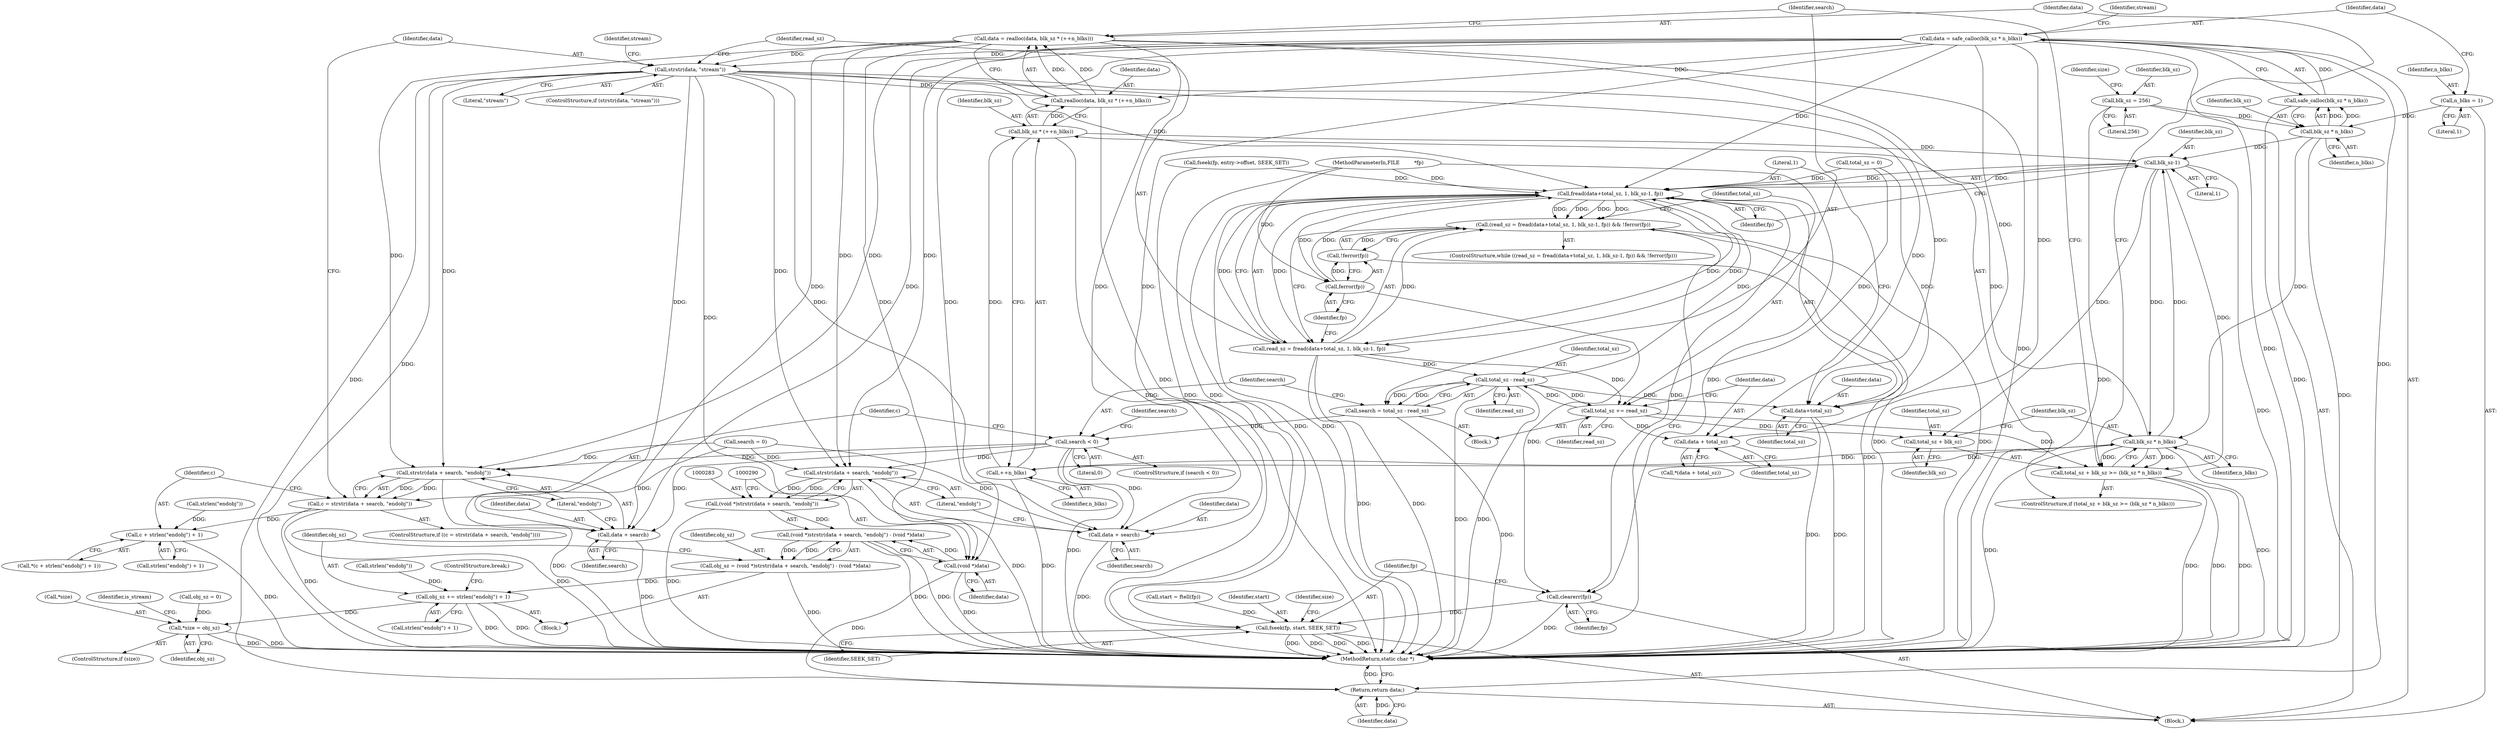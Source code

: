 digraph "0_pdfresurrect_0c4120fffa3dffe97b95c486a120eded82afe8a6_3@pointer" {
"1000241" [label="(Call,data = realloc(data, blk_sz * (++n_blks)))"];
"1000243" [label="(Call,realloc(data, blk_sz * (++n_blks)))"];
"1000301" [label="(Call,strstr(data, \"stream\"))"];
"1000241" [label="(Call,data = realloc(data, blk_sz * (++n_blks)))"];
"1000198" [label="(Call,data = safe_calloc(blk_sz * n_blks))"];
"1000200" [label="(Call,safe_calloc(blk_sz * n_blks))"];
"1000201" [label="(Call,blk_sz * n_blks)"];
"1000114" [label="(Call,blk_sz = 256)"];
"1000195" [label="(Call,n_blks = 1)"];
"1000245" [label="(Call,blk_sz * (++n_blks))"];
"1000238" [label="(Call,blk_sz * n_blks)"];
"1000216" [label="(Call,blk_sz-1)"];
"1000247" [label="(Call,++n_blks)"];
"1000264" [label="(Call,strstr(data + search, \"endobj\"))"];
"1000262" [label="(Call,c = strstr(data + search, \"endobj\"))"];
"1000272" [label="(Call,c + strlen(\"endobj\") + 1)"];
"1000265" [label="(Call,data + search)"];
"1000284" [label="(Call,strstr(data + search, \"endobj\"))"];
"1000282" [label="(Call,(void *)strstr(data + search, \"endobj\"))"];
"1000281" [label="(Call,(void *)strstr(data + search, \"endobj\") - (void *)data)"];
"1000279" [label="(Call,obj_sz = (void *)strstr(data + search, \"endobj\") - (void *)data)"];
"1000292" [label="(Call,obj_sz += strlen(\"endobj\") + 1)"];
"1000315" [label="(Call,*size = obj_sz)"];
"1000285" [label="(Call,data + search)"];
"1000289" [label="(Call,(void *)data)"];
"1000325" [label="(Return,return data;)"];
"1000211" [label="(Call,fread(data+total_sz, 1, blk_sz-1, fp))"];
"1000208" [label="(Call,(read_sz = fread(data+total_sz, 1, blk_sz-1, fp)) && !ferror(fp))"];
"1000209" [label="(Call,read_sz = fread(data+total_sz, 1, blk_sz-1, fp))"];
"1000224" [label="(Call,total_sz += read_sz)"];
"1000229" [label="(Call,data + total_sz)"];
"1000234" [label="(Call,total_sz + blk_sz >= (blk_sz * n_blks))"];
"1000235" [label="(Call,total_sz + blk_sz)"];
"1000251" [label="(Call,total_sz - read_sz)"];
"1000212" [label="(Call,data+total_sz)"];
"1000249" [label="(Call,search = total_sz - read_sz)"];
"1000255" [label="(Call,search < 0)"];
"1000221" [label="(Call,ferror(fp))"];
"1000220" [label="(Call,!ferror(fp))"];
"1000307" [label="(Call,clearerr(fp))"];
"1000309" [label="(Call,fseek(fp, start, SEEK_SET))"];
"1000219" [label="(Identifier,fp)"];
"1000263" [label="(Identifier,c)"];
"1000274" [label="(Call,strlen(\"endobj\") + 1)"];
"1000249" [label="(Call,search = total_sz - read_sz)"];
"1000116" [label="(Literal,256)"];
"1000245" [label="(Call,blk_sz * (++n_blks))"];
"1000272" [label="(Call,c + strlen(\"endobj\") + 1)"];
"1000257" [label="(Literal,0)"];
"1000250" [label="(Identifier,search)"];
"1000320" [label="(Identifier,is_stream)"];
"1000303" [label="(Literal,\"stream\")"];
"1000213" [label="(Identifier,data)"];
"1000280" [label="(Identifier,obj_sz)"];
"1000199" [label="(Identifier,data)"];
"1000266" [label="(Identifier,data)"];
"1000192" [label="(Call,total_sz = 0)"];
"1000107" [label="(MethodParameterIn,FILE         *fp)"];
"1000229" [label="(Call,data + total_sz)"];
"1000291" [label="(Identifier,data)"];
"1000292" [label="(Call,obj_sz += strlen(\"endobj\") + 1)"];
"1000275" [label="(Call,strlen(\"endobj\"))"];
"1000281" [label="(Call,(void *)strstr(data + search, \"endobj\") - (void *)data)"];
"1000254" [label="(ControlStructure,if (search < 0))"];
"1000196" [label="(Identifier,n_blks)"];
"1000239" [label="(Identifier,blk_sz)"];
"1000282" [label="(Call,(void *)strstr(data + search, \"endobj\"))"];
"1000230" [label="(Identifier,data)"];
"1000312" [label="(Identifier,SEEK_SET)"];
"1000222" [label="(Identifier,fp)"];
"1000327" [label="(MethodReturn,static char *)"];
"1000183" [label="(Call,fseek(fp, entry->offset, SEEK_SET))"];
"1000212" [label="(Call,data+total_sz)"];
"1000228" [label="(Call,*(data + total_sz))"];
"1000293" [label="(Identifier,obj_sz)"];
"1000300" [label="(ControlStructure,if (strstr(data, \"stream\")))"];
"1000288" [label="(Literal,\"endobj\")"];
"1000261" [label="(ControlStructure,if ((c = strstr(data + search, \"endobj\"))))"];
"1000243" [label="(Call,realloc(data, blk_sz * (++n_blks)))"];
"1000294" [label="(Call,strlen(\"endobj\") + 1)"];
"1000286" [label="(Identifier,data)"];
"1000211" [label="(Call,fread(data+total_sz, 1, blk_sz-1, fp))"];
"1000203" [label="(Identifier,n_blks)"];
"1000236" [label="(Identifier,total_sz)"];
"1000140" [label="(Call,start = ftell(fp))"];
"1000309" [label="(Call,fseek(fp, start, SEEK_SET))"];
"1000205" [label="(Identifier,stream)"];
"1000318" [label="(Identifier,obj_sz)"];
"1000307" [label="(Call,clearerr(fp))"];
"1000233" [label="(ControlStructure,if (total_sz + blk_sz >= (blk_sz * n_blks)))"];
"1000284" [label="(Call,strstr(data + search, \"endobj\"))"];
"1000313" [label="(ControlStructure,if (size))"];
"1000287" [label="(Identifier,search)"];
"1000259" [label="(Identifier,search)"];
"1000221" [label="(Call,ferror(fp))"];
"1000244" [label="(Identifier,data)"];
"1000235" [label="(Call,total_sz + blk_sz)"];
"1000207" [label="(ControlStructure,while ((read_sz = fread(data+total_sz, 1, blk_sz-1, fp)) && !ferror(fp)))"];
"1000237" [label="(Identifier,blk_sz)"];
"1000267" [label="(Identifier,search)"];
"1000298" [label="(ControlStructure,break;)"];
"1000231" [label="(Identifier,total_sz)"];
"1000251" [label="(Call,total_sz - read_sz)"];
"1000240" [label="(Identifier,n_blks)"];
"1000217" [label="(Identifier,blk_sz)"];
"1000268" [label="(Literal,\"endobj\")"];
"1000224" [label="(Call,total_sz += read_sz)"];
"1000129" [label="(Identifier,size)"];
"1000295" [label="(Call,strlen(\"endobj\"))"];
"1000302" [label="(Identifier,data)"];
"1000225" [label="(Identifier,total_sz)"];
"1000311" [label="(Identifier,start)"];
"1000215" [label="(Literal,1)"];
"1000115" [label="(Identifier,blk_sz)"];
"1000201" [label="(Call,blk_sz * n_blks)"];
"1000315" [label="(Call,*size = obj_sz)"];
"1000279" [label="(Call,obj_sz = (void *)strstr(data + search, \"endobj\") - (void *)data)"];
"1000189" [label="(Call,obj_sz = 0)"];
"1000247" [label="(Call,++n_blks)"];
"1000209" [label="(Call,read_sz = fread(data+total_sz, 1, blk_sz-1, fp))"];
"1000256" [label="(Identifier,search)"];
"1000200" [label="(Call,safe_calloc(blk_sz * n_blks))"];
"1000314" [label="(Identifier,size)"];
"1000264" [label="(Call,strstr(data + search, \"endobj\"))"];
"1000310" [label="(Identifier,fp)"];
"1000195" [label="(Call,n_blks = 1)"];
"1000112" [label="(Block,)"];
"1000220" [label="(Call,!ferror(fp))"];
"1000218" [label="(Literal,1)"];
"1000325" [label="(Return,return data;)"];
"1000223" [label="(Block,)"];
"1000253" [label="(Identifier,read_sz)"];
"1000234" [label="(Call,total_sz + blk_sz >= (blk_sz * n_blks))"];
"1000202" [label="(Identifier,blk_sz)"];
"1000248" [label="(Identifier,n_blks)"];
"1000246" [label="(Identifier,blk_sz)"];
"1000198" [label="(Call,data = safe_calloc(blk_sz * n_blks))"];
"1000197" [label="(Literal,1)"];
"1000269" [label="(Block,)"];
"1000273" [label="(Identifier,c)"];
"1000326" [label="(Identifier,data)"];
"1000265" [label="(Call,data + search)"];
"1000271" [label="(Call,*(c + strlen(\"endobj\") + 1))"];
"1000214" [label="(Identifier,total_sz)"];
"1000216" [label="(Call,blk_sz-1)"];
"1000242" [label="(Identifier,data)"];
"1000262" [label="(Call,c = strstr(data + search, \"endobj\"))"];
"1000210" [label="(Identifier,read_sz)"];
"1000258" [label="(Call,search = 0)"];
"1000289" [label="(Call,(void *)data)"];
"1000305" [label="(Identifier,stream)"];
"1000301" [label="(Call,strstr(data, \"stream\"))"];
"1000241" [label="(Call,data = realloc(data, blk_sz * (++n_blks)))"];
"1000208" [label="(Call,(read_sz = fread(data+total_sz, 1, blk_sz-1, fp)) && !ferror(fp))"];
"1000114" [label="(Call,blk_sz = 256)"];
"1000238" [label="(Call,blk_sz * n_blks)"];
"1000308" [label="(Identifier,fp)"];
"1000285" [label="(Call,data + search)"];
"1000316" [label="(Call,*size)"];
"1000252" [label="(Identifier,total_sz)"];
"1000226" [label="(Identifier,read_sz)"];
"1000255" [label="(Call,search < 0)"];
"1000241" -> "1000233"  [label="AST: "];
"1000241" -> "1000243"  [label="CFG: "];
"1000242" -> "1000241"  [label="AST: "];
"1000243" -> "1000241"  [label="AST: "];
"1000250" -> "1000241"  [label="CFG: "];
"1000241" -> "1000327"  [label="DDG: "];
"1000243" -> "1000241"  [label="DDG: "];
"1000243" -> "1000241"  [label="DDG: "];
"1000241" -> "1000264"  [label="DDG: "];
"1000241" -> "1000265"  [label="DDG: "];
"1000241" -> "1000284"  [label="DDG: "];
"1000241" -> "1000285"  [label="DDG: "];
"1000241" -> "1000289"  [label="DDG: "];
"1000241" -> "1000301"  [label="DDG: "];
"1000243" -> "1000245"  [label="CFG: "];
"1000244" -> "1000243"  [label="AST: "];
"1000245" -> "1000243"  [label="AST: "];
"1000243" -> "1000327"  [label="DDG: "];
"1000301" -> "1000243"  [label="DDG: "];
"1000198" -> "1000243"  [label="DDG: "];
"1000245" -> "1000243"  [label="DDG: "];
"1000301" -> "1000300"  [label="AST: "];
"1000301" -> "1000303"  [label="CFG: "];
"1000302" -> "1000301"  [label="AST: "];
"1000303" -> "1000301"  [label="AST: "];
"1000210" -> "1000301"  [label="CFG: "];
"1000305" -> "1000301"  [label="CFG: "];
"1000301" -> "1000327"  [label="DDG: "];
"1000301" -> "1000211"  [label="DDG: "];
"1000301" -> "1000212"  [label="DDG: "];
"1000301" -> "1000229"  [label="DDG: "];
"1000301" -> "1000264"  [label="DDG: "];
"1000301" -> "1000265"  [label="DDG: "];
"1000301" -> "1000284"  [label="DDG: "];
"1000301" -> "1000285"  [label="DDG: "];
"1000301" -> "1000289"  [label="DDG: "];
"1000198" -> "1000301"  [label="DDG: "];
"1000301" -> "1000325"  [label="DDG: "];
"1000198" -> "1000112"  [label="AST: "];
"1000198" -> "1000200"  [label="CFG: "];
"1000199" -> "1000198"  [label="AST: "];
"1000200" -> "1000198"  [label="AST: "];
"1000205" -> "1000198"  [label="CFG: "];
"1000198" -> "1000327"  [label="DDG: "];
"1000200" -> "1000198"  [label="DDG: "];
"1000198" -> "1000211"  [label="DDG: "];
"1000198" -> "1000212"  [label="DDG: "];
"1000198" -> "1000229"  [label="DDG: "];
"1000198" -> "1000264"  [label="DDG: "];
"1000198" -> "1000265"  [label="DDG: "];
"1000198" -> "1000284"  [label="DDG: "];
"1000198" -> "1000285"  [label="DDG: "];
"1000198" -> "1000289"  [label="DDG: "];
"1000198" -> "1000325"  [label="DDG: "];
"1000200" -> "1000201"  [label="CFG: "];
"1000201" -> "1000200"  [label="AST: "];
"1000200" -> "1000327"  [label="DDG: "];
"1000201" -> "1000200"  [label="DDG: "];
"1000201" -> "1000200"  [label="DDG: "];
"1000201" -> "1000203"  [label="CFG: "];
"1000202" -> "1000201"  [label="AST: "];
"1000203" -> "1000201"  [label="AST: "];
"1000201" -> "1000327"  [label="DDG: "];
"1000114" -> "1000201"  [label="DDG: "];
"1000195" -> "1000201"  [label="DDG: "];
"1000201" -> "1000216"  [label="DDG: "];
"1000201" -> "1000238"  [label="DDG: "];
"1000114" -> "1000112"  [label="AST: "];
"1000114" -> "1000116"  [label="CFG: "];
"1000115" -> "1000114"  [label="AST: "];
"1000116" -> "1000114"  [label="AST: "];
"1000129" -> "1000114"  [label="CFG: "];
"1000114" -> "1000327"  [label="DDG: "];
"1000195" -> "1000112"  [label="AST: "];
"1000195" -> "1000197"  [label="CFG: "];
"1000196" -> "1000195"  [label="AST: "];
"1000197" -> "1000195"  [label="AST: "];
"1000199" -> "1000195"  [label="CFG: "];
"1000245" -> "1000247"  [label="CFG: "];
"1000246" -> "1000245"  [label="AST: "];
"1000247" -> "1000245"  [label="AST: "];
"1000245" -> "1000327"  [label="DDG: "];
"1000245" -> "1000216"  [label="DDG: "];
"1000238" -> "1000245"  [label="DDG: "];
"1000247" -> "1000245"  [label="DDG: "];
"1000238" -> "1000234"  [label="AST: "];
"1000238" -> "1000240"  [label="CFG: "];
"1000239" -> "1000238"  [label="AST: "];
"1000240" -> "1000238"  [label="AST: "];
"1000234" -> "1000238"  [label="CFG: "];
"1000238" -> "1000327"  [label="DDG: "];
"1000238" -> "1000327"  [label="DDG: "];
"1000238" -> "1000216"  [label="DDG: "];
"1000238" -> "1000234"  [label="DDG: "];
"1000238" -> "1000234"  [label="DDG: "];
"1000216" -> "1000238"  [label="DDG: "];
"1000247" -> "1000238"  [label="DDG: "];
"1000238" -> "1000247"  [label="DDG: "];
"1000216" -> "1000211"  [label="AST: "];
"1000216" -> "1000218"  [label="CFG: "];
"1000217" -> "1000216"  [label="AST: "];
"1000218" -> "1000216"  [label="AST: "];
"1000219" -> "1000216"  [label="CFG: "];
"1000216" -> "1000327"  [label="DDG: "];
"1000216" -> "1000211"  [label="DDG: "];
"1000216" -> "1000211"  [label="DDG: "];
"1000216" -> "1000234"  [label="DDG: "];
"1000216" -> "1000235"  [label="DDG: "];
"1000247" -> "1000248"  [label="CFG: "];
"1000248" -> "1000247"  [label="AST: "];
"1000247" -> "1000327"  [label="DDG: "];
"1000264" -> "1000262"  [label="AST: "];
"1000264" -> "1000268"  [label="CFG: "];
"1000265" -> "1000264"  [label="AST: "];
"1000268" -> "1000264"  [label="AST: "];
"1000262" -> "1000264"  [label="CFG: "];
"1000264" -> "1000327"  [label="DDG: "];
"1000264" -> "1000262"  [label="DDG: "];
"1000264" -> "1000262"  [label="DDG: "];
"1000258" -> "1000264"  [label="DDG: "];
"1000255" -> "1000264"  [label="DDG: "];
"1000262" -> "1000261"  [label="AST: "];
"1000263" -> "1000262"  [label="AST: "];
"1000273" -> "1000262"  [label="CFG: "];
"1000302" -> "1000262"  [label="CFG: "];
"1000262" -> "1000327"  [label="DDG: "];
"1000262" -> "1000327"  [label="DDG: "];
"1000262" -> "1000272"  [label="DDG: "];
"1000272" -> "1000271"  [label="AST: "];
"1000272" -> "1000274"  [label="CFG: "];
"1000273" -> "1000272"  [label="AST: "];
"1000274" -> "1000272"  [label="AST: "];
"1000271" -> "1000272"  [label="CFG: "];
"1000272" -> "1000327"  [label="DDG: "];
"1000275" -> "1000272"  [label="DDG: "];
"1000265" -> "1000267"  [label="CFG: "];
"1000266" -> "1000265"  [label="AST: "];
"1000267" -> "1000265"  [label="AST: "];
"1000268" -> "1000265"  [label="CFG: "];
"1000265" -> "1000327"  [label="DDG: "];
"1000258" -> "1000265"  [label="DDG: "];
"1000255" -> "1000265"  [label="DDG: "];
"1000284" -> "1000282"  [label="AST: "];
"1000284" -> "1000288"  [label="CFG: "];
"1000285" -> "1000284"  [label="AST: "];
"1000288" -> "1000284"  [label="AST: "];
"1000282" -> "1000284"  [label="CFG: "];
"1000284" -> "1000327"  [label="DDG: "];
"1000284" -> "1000282"  [label="DDG: "];
"1000284" -> "1000282"  [label="DDG: "];
"1000258" -> "1000284"  [label="DDG: "];
"1000255" -> "1000284"  [label="DDG: "];
"1000282" -> "1000281"  [label="AST: "];
"1000283" -> "1000282"  [label="AST: "];
"1000290" -> "1000282"  [label="CFG: "];
"1000282" -> "1000327"  [label="DDG: "];
"1000282" -> "1000281"  [label="DDG: "];
"1000281" -> "1000279"  [label="AST: "];
"1000281" -> "1000289"  [label="CFG: "];
"1000289" -> "1000281"  [label="AST: "];
"1000279" -> "1000281"  [label="CFG: "];
"1000281" -> "1000327"  [label="DDG: "];
"1000281" -> "1000327"  [label="DDG: "];
"1000281" -> "1000279"  [label="DDG: "];
"1000281" -> "1000279"  [label="DDG: "];
"1000289" -> "1000281"  [label="DDG: "];
"1000279" -> "1000269"  [label="AST: "];
"1000280" -> "1000279"  [label="AST: "];
"1000293" -> "1000279"  [label="CFG: "];
"1000279" -> "1000327"  [label="DDG: "];
"1000279" -> "1000292"  [label="DDG: "];
"1000292" -> "1000269"  [label="AST: "];
"1000292" -> "1000294"  [label="CFG: "];
"1000293" -> "1000292"  [label="AST: "];
"1000294" -> "1000292"  [label="AST: "];
"1000298" -> "1000292"  [label="CFG: "];
"1000292" -> "1000327"  [label="DDG: "];
"1000292" -> "1000327"  [label="DDG: "];
"1000295" -> "1000292"  [label="DDG: "];
"1000292" -> "1000315"  [label="DDG: "];
"1000315" -> "1000313"  [label="AST: "];
"1000315" -> "1000318"  [label="CFG: "];
"1000316" -> "1000315"  [label="AST: "];
"1000318" -> "1000315"  [label="AST: "];
"1000320" -> "1000315"  [label="CFG: "];
"1000315" -> "1000327"  [label="DDG: "];
"1000315" -> "1000327"  [label="DDG: "];
"1000189" -> "1000315"  [label="DDG: "];
"1000285" -> "1000287"  [label="CFG: "];
"1000286" -> "1000285"  [label="AST: "];
"1000287" -> "1000285"  [label="AST: "];
"1000288" -> "1000285"  [label="CFG: "];
"1000285" -> "1000327"  [label="DDG: "];
"1000258" -> "1000285"  [label="DDG: "];
"1000255" -> "1000285"  [label="DDG: "];
"1000289" -> "1000291"  [label="CFG: "];
"1000290" -> "1000289"  [label="AST: "];
"1000291" -> "1000289"  [label="AST: "];
"1000289" -> "1000327"  [label="DDG: "];
"1000289" -> "1000325"  [label="DDG: "];
"1000325" -> "1000112"  [label="AST: "];
"1000325" -> "1000326"  [label="CFG: "];
"1000326" -> "1000325"  [label="AST: "];
"1000327" -> "1000325"  [label="CFG: "];
"1000325" -> "1000327"  [label="DDG: "];
"1000326" -> "1000325"  [label="DDG: "];
"1000211" -> "1000209"  [label="AST: "];
"1000211" -> "1000219"  [label="CFG: "];
"1000212" -> "1000211"  [label="AST: "];
"1000215" -> "1000211"  [label="AST: "];
"1000219" -> "1000211"  [label="AST: "];
"1000209" -> "1000211"  [label="CFG: "];
"1000211" -> "1000327"  [label="DDG: "];
"1000211" -> "1000327"  [label="DDG: "];
"1000211" -> "1000208"  [label="DDG: "];
"1000211" -> "1000208"  [label="DDG: "];
"1000211" -> "1000208"  [label="DDG: "];
"1000211" -> "1000208"  [label="DDG: "];
"1000211" -> "1000209"  [label="DDG: "];
"1000211" -> "1000209"  [label="DDG: "];
"1000211" -> "1000209"  [label="DDG: "];
"1000211" -> "1000209"  [label="DDG: "];
"1000251" -> "1000211"  [label="DDG: "];
"1000192" -> "1000211"  [label="DDG: "];
"1000183" -> "1000211"  [label="DDG: "];
"1000221" -> "1000211"  [label="DDG: "];
"1000107" -> "1000211"  [label="DDG: "];
"1000211" -> "1000221"  [label="DDG: "];
"1000211" -> "1000307"  [label="DDG: "];
"1000208" -> "1000207"  [label="AST: "];
"1000208" -> "1000209"  [label="CFG: "];
"1000208" -> "1000220"  [label="CFG: "];
"1000209" -> "1000208"  [label="AST: "];
"1000220" -> "1000208"  [label="AST: "];
"1000225" -> "1000208"  [label="CFG: "];
"1000308" -> "1000208"  [label="CFG: "];
"1000208" -> "1000327"  [label="DDG: "];
"1000208" -> "1000327"  [label="DDG: "];
"1000209" -> "1000208"  [label="DDG: "];
"1000220" -> "1000208"  [label="DDG: "];
"1000210" -> "1000209"  [label="AST: "];
"1000222" -> "1000209"  [label="CFG: "];
"1000209" -> "1000327"  [label="DDG: "];
"1000209" -> "1000327"  [label="DDG: "];
"1000209" -> "1000224"  [label="DDG: "];
"1000209" -> "1000251"  [label="DDG: "];
"1000224" -> "1000223"  [label="AST: "];
"1000224" -> "1000226"  [label="CFG: "];
"1000225" -> "1000224"  [label="AST: "];
"1000226" -> "1000224"  [label="AST: "];
"1000230" -> "1000224"  [label="CFG: "];
"1000251" -> "1000224"  [label="DDG: "];
"1000192" -> "1000224"  [label="DDG: "];
"1000224" -> "1000229"  [label="DDG: "];
"1000224" -> "1000234"  [label="DDG: "];
"1000224" -> "1000235"  [label="DDG: "];
"1000224" -> "1000251"  [label="DDG: "];
"1000229" -> "1000228"  [label="AST: "];
"1000229" -> "1000231"  [label="CFG: "];
"1000230" -> "1000229"  [label="AST: "];
"1000231" -> "1000229"  [label="AST: "];
"1000228" -> "1000229"  [label="CFG: "];
"1000234" -> "1000233"  [label="AST: "];
"1000235" -> "1000234"  [label="AST: "];
"1000242" -> "1000234"  [label="CFG: "];
"1000250" -> "1000234"  [label="CFG: "];
"1000234" -> "1000327"  [label="DDG: "];
"1000234" -> "1000327"  [label="DDG: "];
"1000234" -> "1000327"  [label="DDG: "];
"1000235" -> "1000237"  [label="CFG: "];
"1000236" -> "1000235"  [label="AST: "];
"1000237" -> "1000235"  [label="AST: "];
"1000239" -> "1000235"  [label="CFG: "];
"1000251" -> "1000249"  [label="AST: "];
"1000251" -> "1000253"  [label="CFG: "];
"1000252" -> "1000251"  [label="AST: "];
"1000253" -> "1000251"  [label="AST: "];
"1000249" -> "1000251"  [label="CFG: "];
"1000251" -> "1000327"  [label="DDG: "];
"1000251" -> "1000327"  [label="DDG: "];
"1000251" -> "1000212"  [label="DDG: "];
"1000251" -> "1000249"  [label="DDG: "];
"1000251" -> "1000249"  [label="DDG: "];
"1000212" -> "1000214"  [label="CFG: "];
"1000213" -> "1000212"  [label="AST: "];
"1000214" -> "1000212"  [label="AST: "];
"1000215" -> "1000212"  [label="CFG: "];
"1000212" -> "1000327"  [label="DDG: "];
"1000212" -> "1000327"  [label="DDG: "];
"1000192" -> "1000212"  [label="DDG: "];
"1000249" -> "1000223"  [label="AST: "];
"1000250" -> "1000249"  [label="AST: "];
"1000256" -> "1000249"  [label="CFG: "];
"1000249" -> "1000327"  [label="DDG: "];
"1000249" -> "1000255"  [label="DDG: "];
"1000255" -> "1000254"  [label="AST: "];
"1000255" -> "1000257"  [label="CFG: "];
"1000256" -> "1000255"  [label="AST: "];
"1000257" -> "1000255"  [label="AST: "];
"1000259" -> "1000255"  [label="CFG: "];
"1000263" -> "1000255"  [label="CFG: "];
"1000255" -> "1000327"  [label="DDG: "];
"1000221" -> "1000220"  [label="AST: "];
"1000221" -> "1000222"  [label="CFG: "];
"1000222" -> "1000221"  [label="AST: "];
"1000220" -> "1000221"  [label="CFG: "];
"1000221" -> "1000220"  [label="DDG: "];
"1000107" -> "1000221"  [label="DDG: "];
"1000221" -> "1000307"  [label="DDG: "];
"1000220" -> "1000327"  [label="DDG: "];
"1000307" -> "1000112"  [label="AST: "];
"1000307" -> "1000308"  [label="CFG: "];
"1000308" -> "1000307"  [label="AST: "];
"1000310" -> "1000307"  [label="CFG: "];
"1000307" -> "1000327"  [label="DDG: "];
"1000107" -> "1000307"  [label="DDG: "];
"1000307" -> "1000309"  [label="DDG: "];
"1000309" -> "1000112"  [label="AST: "];
"1000309" -> "1000312"  [label="CFG: "];
"1000310" -> "1000309"  [label="AST: "];
"1000311" -> "1000309"  [label="AST: "];
"1000312" -> "1000309"  [label="AST: "];
"1000314" -> "1000309"  [label="CFG: "];
"1000309" -> "1000327"  [label="DDG: "];
"1000309" -> "1000327"  [label="DDG: "];
"1000309" -> "1000327"  [label="DDG: "];
"1000309" -> "1000327"  [label="DDG: "];
"1000107" -> "1000309"  [label="DDG: "];
"1000140" -> "1000309"  [label="DDG: "];
"1000183" -> "1000309"  [label="DDG: "];
}
